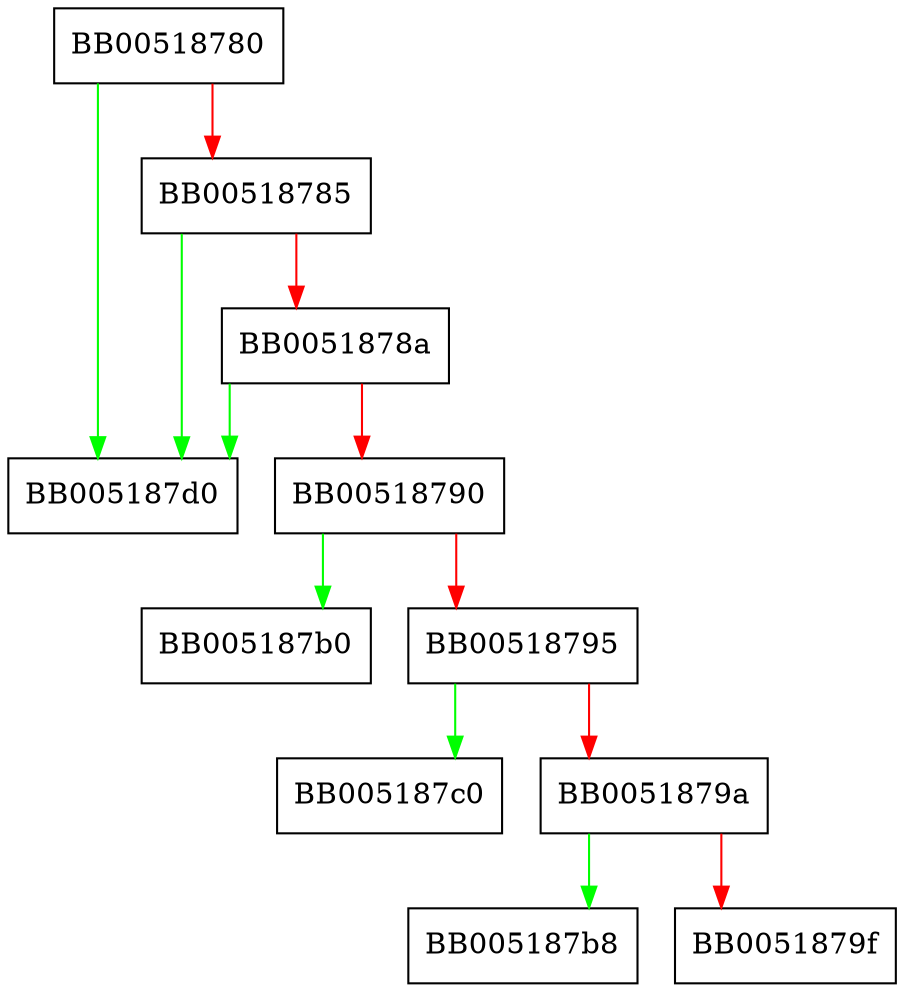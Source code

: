 digraph ASN1_TYPE_cmp {
  node [shape="box"];
  graph [splines=ortho];
  BB00518780 -> BB005187d0 [color="green"];
  BB00518780 -> BB00518785 [color="red"];
  BB00518785 -> BB005187d0 [color="green"];
  BB00518785 -> BB0051878a [color="red"];
  BB0051878a -> BB005187d0 [color="green"];
  BB0051878a -> BB00518790 [color="red"];
  BB00518790 -> BB005187b0 [color="green"];
  BB00518790 -> BB00518795 [color="red"];
  BB00518795 -> BB005187c0 [color="green"];
  BB00518795 -> BB0051879a [color="red"];
  BB0051879a -> BB005187b8 [color="green"];
  BB0051879a -> BB0051879f [color="red"];
}